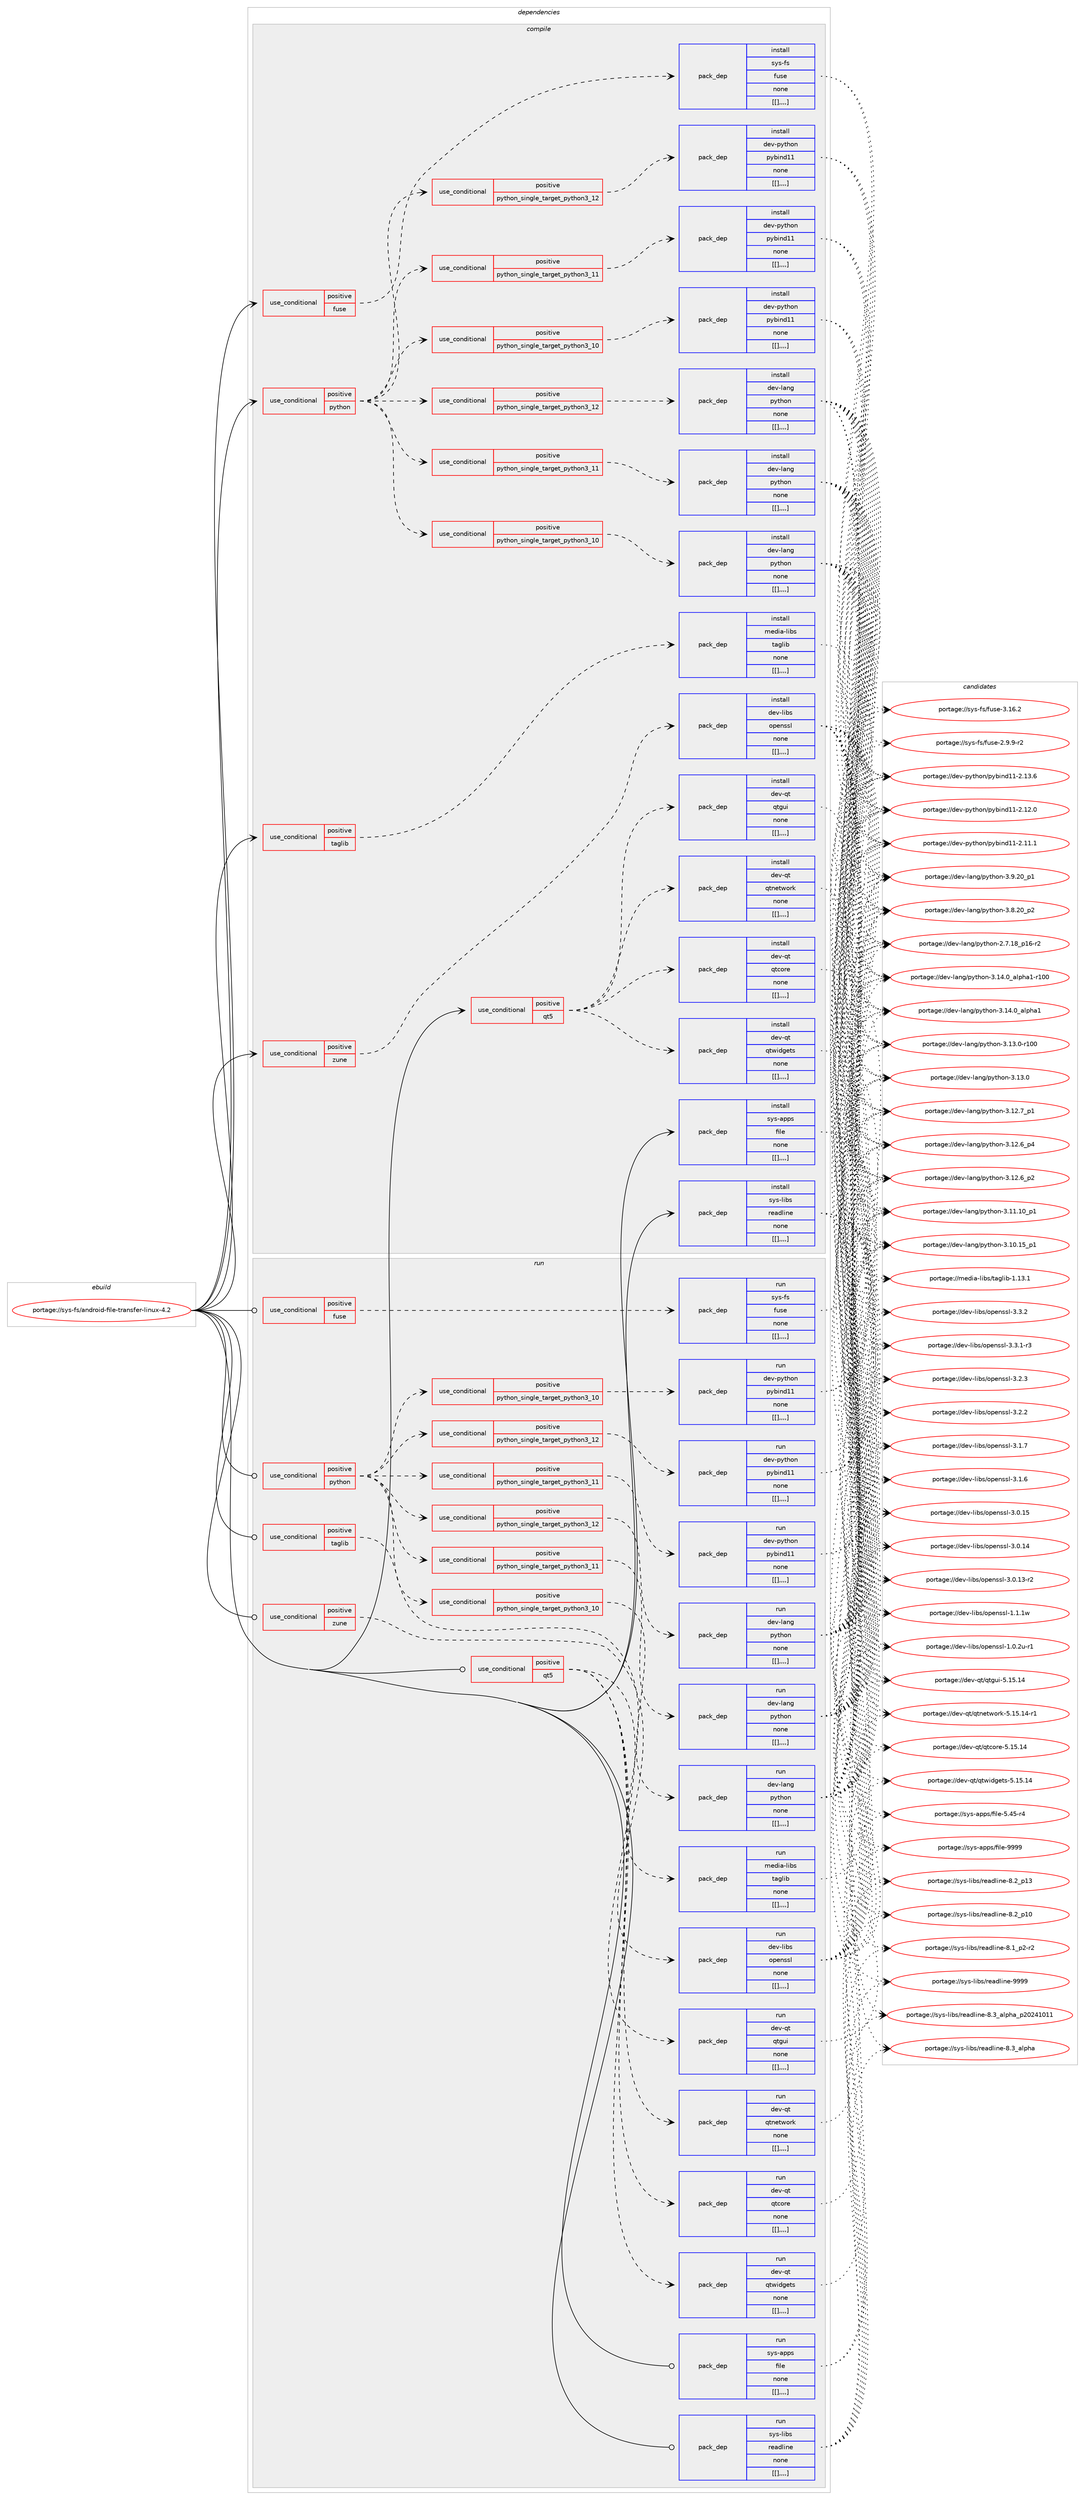 digraph prolog {

# *************
# Graph options
# *************

newrank=true;
concentrate=true;
compound=true;
graph [rankdir=LR,fontname=Helvetica,fontsize=10,ranksep=1.5];#, ranksep=2.5, nodesep=0.2];
edge  [arrowhead=vee];
node  [fontname=Helvetica,fontsize=10];

# **********
# The ebuild
# **********

subgraph cluster_leftcol {
color=gray;
label=<<i>ebuild</i>>;
id [label="portage://sys-fs/android-file-transfer-linux-4.2", color=red, width=4, href="../sys-fs/android-file-transfer-linux-4.2.svg"];
}

# ****************
# The dependencies
# ****************

subgraph cluster_midcol {
color=gray;
label=<<i>dependencies</i>>;
subgraph cluster_compile {
fillcolor="#eeeeee";
style=filled;
label=<<i>compile</i>>;
subgraph cond122751 {
dependency459093 [label=<<TABLE BORDER="0" CELLBORDER="1" CELLSPACING="0" CELLPADDING="4"><TR><TD ROWSPAN="3" CELLPADDING="10">use_conditional</TD></TR><TR><TD>positive</TD></TR><TR><TD>fuse</TD></TR></TABLE>>, shape=none, color=red];
subgraph pack333097 {
dependency459123 [label=<<TABLE BORDER="0" CELLBORDER="1" CELLSPACING="0" CELLPADDING="4" WIDTH="220"><TR><TD ROWSPAN="6" CELLPADDING="30">pack_dep</TD></TR><TR><TD WIDTH="110">install</TD></TR><TR><TD>sys-fs</TD></TR><TR><TD>fuse</TD></TR><TR><TD>none</TD></TR><TR><TD>[[],,,,]</TD></TR></TABLE>>, shape=none, color=blue];
}
dependency459093:e -> dependency459123:w [weight=20,style="dashed",arrowhead="vee"];
}
id:e -> dependency459093:w [weight=20,style="solid",arrowhead="vee"];
subgraph cond122771 {
dependency459151 [label=<<TABLE BORDER="0" CELLBORDER="1" CELLSPACING="0" CELLPADDING="4"><TR><TD ROWSPAN="3" CELLPADDING="10">use_conditional</TD></TR><TR><TD>positive</TD></TR><TR><TD>python</TD></TR></TABLE>>, shape=none, color=red];
subgraph cond122772 {
dependency459153 [label=<<TABLE BORDER="0" CELLBORDER="1" CELLSPACING="0" CELLPADDING="4"><TR><TD ROWSPAN="3" CELLPADDING="10">use_conditional</TD></TR><TR><TD>positive</TD></TR><TR><TD>python_single_target_python3_10</TD></TR></TABLE>>, shape=none, color=red];
subgraph pack333137 {
dependency459181 [label=<<TABLE BORDER="0" CELLBORDER="1" CELLSPACING="0" CELLPADDING="4" WIDTH="220"><TR><TD ROWSPAN="6" CELLPADDING="30">pack_dep</TD></TR><TR><TD WIDTH="110">install</TD></TR><TR><TD>dev-lang</TD></TR><TR><TD>python</TD></TR><TR><TD>none</TD></TR><TR><TD>[[],,,,]</TD></TR></TABLE>>, shape=none, color=blue];
}
dependency459153:e -> dependency459181:w [weight=20,style="dashed",arrowhead="vee"];
}
dependency459151:e -> dependency459153:w [weight=20,style="dashed",arrowhead="vee"];
subgraph cond122783 {
dependency459224 [label=<<TABLE BORDER="0" CELLBORDER="1" CELLSPACING="0" CELLPADDING="4"><TR><TD ROWSPAN="3" CELLPADDING="10">use_conditional</TD></TR><TR><TD>positive</TD></TR><TR><TD>python_single_target_python3_11</TD></TR></TABLE>>, shape=none, color=red];
subgraph pack333220 {
dependency459304 [label=<<TABLE BORDER="0" CELLBORDER="1" CELLSPACING="0" CELLPADDING="4" WIDTH="220"><TR><TD ROWSPAN="6" CELLPADDING="30">pack_dep</TD></TR><TR><TD WIDTH="110">install</TD></TR><TR><TD>dev-lang</TD></TR><TR><TD>python</TD></TR><TR><TD>none</TD></TR><TR><TD>[[],,,,]</TD></TR></TABLE>>, shape=none, color=blue];
}
dependency459224:e -> dependency459304:w [weight=20,style="dashed",arrowhead="vee"];
}
dependency459151:e -> dependency459224:w [weight=20,style="dashed",arrowhead="vee"];
subgraph cond122842 {
dependency459372 [label=<<TABLE BORDER="0" CELLBORDER="1" CELLSPACING="0" CELLPADDING="4"><TR><TD ROWSPAN="3" CELLPADDING="10">use_conditional</TD></TR><TR><TD>positive</TD></TR><TR><TD>python_single_target_python3_12</TD></TR></TABLE>>, shape=none, color=red];
subgraph pack333331 {
dependency459423 [label=<<TABLE BORDER="0" CELLBORDER="1" CELLSPACING="0" CELLPADDING="4" WIDTH="220"><TR><TD ROWSPAN="6" CELLPADDING="30">pack_dep</TD></TR><TR><TD WIDTH="110">install</TD></TR><TR><TD>dev-lang</TD></TR><TR><TD>python</TD></TR><TR><TD>none</TD></TR><TR><TD>[[],,,,]</TD></TR></TABLE>>, shape=none, color=blue];
}
dependency459372:e -> dependency459423:w [weight=20,style="dashed",arrowhead="vee"];
}
dependency459151:e -> dependency459372:w [weight=20,style="dashed",arrowhead="vee"];
subgraph cond122864 {
dependency459453 [label=<<TABLE BORDER="0" CELLBORDER="1" CELLSPACING="0" CELLPADDING="4"><TR><TD ROWSPAN="3" CELLPADDING="10">use_conditional</TD></TR><TR><TD>positive</TD></TR><TR><TD>python_single_target_python3_10</TD></TR></TABLE>>, shape=none, color=red];
subgraph pack333348 {
dependency459502 [label=<<TABLE BORDER="0" CELLBORDER="1" CELLSPACING="0" CELLPADDING="4" WIDTH="220"><TR><TD ROWSPAN="6" CELLPADDING="30">pack_dep</TD></TR><TR><TD WIDTH="110">install</TD></TR><TR><TD>dev-python</TD></TR><TR><TD>pybind11</TD></TR><TR><TD>none</TD></TR><TR><TD>[[],,,,]</TD></TR></TABLE>>, shape=none, color=blue];
}
dependency459453:e -> dependency459502:w [weight=20,style="dashed",arrowhead="vee"];
}
dependency459151:e -> dependency459453:w [weight=20,style="dashed",arrowhead="vee"];
subgraph cond122883 {
dependency459536 [label=<<TABLE BORDER="0" CELLBORDER="1" CELLSPACING="0" CELLPADDING="4"><TR><TD ROWSPAN="3" CELLPADDING="10">use_conditional</TD></TR><TR><TD>positive</TD></TR><TR><TD>python_single_target_python3_11</TD></TR></TABLE>>, shape=none, color=red];
subgraph pack333417 {
dependency459572 [label=<<TABLE BORDER="0" CELLBORDER="1" CELLSPACING="0" CELLPADDING="4" WIDTH="220"><TR><TD ROWSPAN="6" CELLPADDING="30">pack_dep</TD></TR><TR><TD WIDTH="110">install</TD></TR><TR><TD>dev-python</TD></TR><TR><TD>pybind11</TD></TR><TR><TD>none</TD></TR><TR><TD>[[],,,,]</TD></TR></TABLE>>, shape=none, color=blue];
}
dependency459536:e -> dependency459572:w [weight=20,style="dashed",arrowhead="vee"];
}
dependency459151:e -> dependency459536:w [weight=20,style="dashed",arrowhead="vee"];
subgraph cond122903 {
dependency459580 [label=<<TABLE BORDER="0" CELLBORDER="1" CELLSPACING="0" CELLPADDING="4"><TR><TD ROWSPAN="3" CELLPADDING="10">use_conditional</TD></TR><TR><TD>positive</TD></TR><TR><TD>python_single_target_python3_12</TD></TR></TABLE>>, shape=none, color=red];
subgraph pack333438 {
dependency459583 [label=<<TABLE BORDER="0" CELLBORDER="1" CELLSPACING="0" CELLPADDING="4" WIDTH="220"><TR><TD ROWSPAN="6" CELLPADDING="30">pack_dep</TD></TR><TR><TD WIDTH="110">install</TD></TR><TR><TD>dev-python</TD></TR><TR><TD>pybind11</TD></TR><TR><TD>none</TD></TR><TR><TD>[[],,,,]</TD></TR></TABLE>>, shape=none, color=blue];
}
dependency459580:e -> dependency459583:w [weight=20,style="dashed",arrowhead="vee"];
}
dependency459151:e -> dependency459580:w [weight=20,style="dashed",arrowhead="vee"];
}
id:e -> dependency459151:w [weight=20,style="solid",arrowhead="vee"];
subgraph cond122927 {
dependency459682 [label=<<TABLE BORDER="0" CELLBORDER="1" CELLSPACING="0" CELLPADDING="4"><TR><TD ROWSPAN="3" CELLPADDING="10">use_conditional</TD></TR><TR><TD>positive</TD></TR><TR><TD>qt5</TD></TR></TABLE>>, shape=none, color=red];
subgraph pack333514 {
dependency459730 [label=<<TABLE BORDER="0" CELLBORDER="1" CELLSPACING="0" CELLPADDING="4" WIDTH="220"><TR><TD ROWSPAN="6" CELLPADDING="30">pack_dep</TD></TR><TR><TD WIDTH="110">install</TD></TR><TR><TD>dev-qt</TD></TR><TR><TD>qtcore</TD></TR><TR><TD>none</TD></TR><TR><TD>[[],,,,]</TD></TR></TABLE>>, shape=none, color=blue];
}
dependency459682:e -> dependency459730:w [weight=20,style="dashed",arrowhead="vee"];
subgraph pack333564 {
dependency459795 [label=<<TABLE BORDER="0" CELLBORDER="1" CELLSPACING="0" CELLPADDING="4" WIDTH="220"><TR><TD ROWSPAN="6" CELLPADDING="30">pack_dep</TD></TR><TR><TD WIDTH="110">install</TD></TR><TR><TD>dev-qt</TD></TR><TR><TD>qtgui</TD></TR><TR><TD>none</TD></TR><TR><TD>[[],,,,]</TD></TR></TABLE>>, shape=none, color=blue];
}
dependency459682:e -> dependency459795:w [weight=20,style="dashed",arrowhead="vee"];
subgraph pack333602 {
dependency459831 [label=<<TABLE BORDER="0" CELLBORDER="1" CELLSPACING="0" CELLPADDING="4" WIDTH="220"><TR><TD ROWSPAN="6" CELLPADDING="30">pack_dep</TD></TR><TR><TD WIDTH="110">install</TD></TR><TR><TD>dev-qt</TD></TR><TR><TD>qtnetwork</TD></TR><TR><TD>none</TD></TR><TR><TD>[[],,,,]</TD></TR></TABLE>>, shape=none, color=blue];
}
dependency459682:e -> dependency459831:w [weight=20,style="dashed",arrowhead="vee"];
subgraph pack333625 {
dependency459837 [label=<<TABLE BORDER="0" CELLBORDER="1" CELLSPACING="0" CELLPADDING="4" WIDTH="220"><TR><TD ROWSPAN="6" CELLPADDING="30">pack_dep</TD></TR><TR><TD WIDTH="110">install</TD></TR><TR><TD>dev-qt</TD></TR><TR><TD>qtwidgets</TD></TR><TR><TD>none</TD></TR><TR><TD>[[],,,,]</TD></TR></TABLE>>, shape=none, color=blue];
}
dependency459682:e -> dependency459837:w [weight=20,style="dashed",arrowhead="vee"];
}
id:e -> dependency459682:w [weight=20,style="solid",arrowhead="vee"];
subgraph cond122973 {
dependency459890 [label=<<TABLE BORDER="0" CELLBORDER="1" CELLSPACING="0" CELLPADDING="4"><TR><TD ROWSPAN="3" CELLPADDING="10">use_conditional</TD></TR><TR><TD>positive</TD></TR><TR><TD>taglib</TD></TR></TABLE>>, shape=none, color=red];
subgraph pack333688 {
dependency459946 [label=<<TABLE BORDER="0" CELLBORDER="1" CELLSPACING="0" CELLPADDING="4" WIDTH="220"><TR><TD ROWSPAN="6" CELLPADDING="30">pack_dep</TD></TR><TR><TD WIDTH="110">install</TD></TR><TR><TD>media-libs</TD></TR><TR><TD>taglib</TD></TR><TR><TD>none</TD></TR><TR><TD>[[],,,,]</TD></TR></TABLE>>, shape=none, color=blue];
}
dependency459890:e -> dependency459946:w [weight=20,style="dashed",arrowhead="vee"];
}
id:e -> dependency459890:w [weight=20,style="solid",arrowhead="vee"];
subgraph cond123006 {
dependency459951 [label=<<TABLE BORDER="0" CELLBORDER="1" CELLSPACING="0" CELLPADDING="4"><TR><TD ROWSPAN="3" CELLPADDING="10">use_conditional</TD></TR><TR><TD>positive</TD></TR><TR><TD>zune</TD></TR></TABLE>>, shape=none, color=red];
subgraph pack333718 {
dependency459969 [label=<<TABLE BORDER="0" CELLBORDER="1" CELLSPACING="0" CELLPADDING="4" WIDTH="220"><TR><TD ROWSPAN="6" CELLPADDING="30">pack_dep</TD></TR><TR><TD WIDTH="110">install</TD></TR><TR><TD>dev-libs</TD></TR><TR><TD>openssl</TD></TR><TR><TD>none</TD></TR><TR><TD>[[],,,,]</TD></TR></TABLE>>, shape=none, color=blue];
}
dependency459951:e -> dependency459969:w [weight=20,style="dashed",arrowhead="vee"];
}
id:e -> dependency459951:w [weight=20,style="solid",arrowhead="vee"];
subgraph pack333734 {
dependency460046 [label=<<TABLE BORDER="0" CELLBORDER="1" CELLSPACING="0" CELLPADDING="4" WIDTH="220"><TR><TD ROWSPAN="6" CELLPADDING="30">pack_dep</TD></TR><TR><TD WIDTH="110">install</TD></TR><TR><TD>sys-apps</TD></TR><TR><TD>file</TD></TR><TR><TD>none</TD></TR><TR><TD>[[],,,,]</TD></TR></TABLE>>, shape=none, color=blue];
}
id:e -> dependency460046:w [weight=20,style="solid",arrowhead="vee"];
subgraph pack333777 {
dependency460049 [label=<<TABLE BORDER="0" CELLBORDER="1" CELLSPACING="0" CELLPADDING="4" WIDTH="220"><TR><TD ROWSPAN="6" CELLPADDING="30">pack_dep</TD></TR><TR><TD WIDTH="110">install</TD></TR><TR><TD>sys-libs</TD></TR><TR><TD>readline</TD></TR><TR><TD>none</TD></TR><TR><TD>[[],,,,]</TD></TR></TABLE>>, shape=none, color=blue];
}
id:e -> dependency460049:w [weight=20,style="solid",arrowhead="vee"];
}
subgraph cluster_compileandrun {
fillcolor="#eeeeee";
style=filled;
label=<<i>compile and run</i>>;
}
subgraph cluster_run {
fillcolor="#eeeeee";
style=filled;
label=<<i>run</i>>;
subgraph cond123040 {
dependency460072 [label=<<TABLE BORDER="0" CELLBORDER="1" CELLSPACING="0" CELLPADDING="4"><TR><TD ROWSPAN="3" CELLPADDING="10">use_conditional</TD></TR><TR><TD>positive</TD></TR><TR><TD>fuse</TD></TR></TABLE>>, shape=none, color=red];
subgraph pack333798 {
dependency460074 [label=<<TABLE BORDER="0" CELLBORDER="1" CELLSPACING="0" CELLPADDING="4" WIDTH="220"><TR><TD ROWSPAN="6" CELLPADDING="30">pack_dep</TD></TR><TR><TD WIDTH="110">run</TD></TR><TR><TD>sys-fs</TD></TR><TR><TD>fuse</TD></TR><TR><TD>none</TD></TR><TR><TD>[[],,,,]</TD></TR></TABLE>>, shape=none, color=blue];
}
dependency460072:e -> dependency460074:w [weight=20,style="dashed",arrowhead="vee"];
}
id:e -> dependency460072:w [weight=20,style="solid",arrowhead="odot"];
subgraph cond123048 {
dependency460098 [label=<<TABLE BORDER="0" CELLBORDER="1" CELLSPACING="0" CELLPADDING="4"><TR><TD ROWSPAN="3" CELLPADDING="10">use_conditional</TD></TR><TR><TD>positive</TD></TR><TR><TD>python</TD></TR></TABLE>>, shape=none, color=red];
subgraph cond123054 {
dependency460167 [label=<<TABLE BORDER="0" CELLBORDER="1" CELLSPACING="0" CELLPADDING="4"><TR><TD ROWSPAN="3" CELLPADDING="10">use_conditional</TD></TR><TR><TD>positive</TD></TR><TR><TD>python_single_target_python3_10</TD></TR></TABLE>>, shape=none, color=red];
subgraph pack333867 {
dependency460185 [label=<<TABLE BORDER="0" CELLBORDER="1" CELLSPACING="0" CELLPADDING="4" WIDTH="220"><TR><TD ROWSPAN="6" CELLPADDING="30">pack_dep</TD></TR><TR><TD WIDTH="110">run</TD></TR><TR><TD>dev-lang</TD></TR><TR><TD>python</TD></TR><TR><TD>none</TD></TR><TR><TD>[[],,,,]</TD></TR></TABLE>>, shape=none, color=blue];
}
dependency460167:e -> dependency460185:w [weight=20,style="dashed",arrowhead="vee"];
}
dependency460098:e -> dependency460167:w [weight=20,style="dashed",arrowhead="vee"];
subgraph cond123070 {
dependency460220 [label=<<TABLE BORDER="0" CELLBORDER="1" CELLSPACING="0" CELLPADDING="4"><TR><TD ROWSPAN="3" CELLPADDING="10">use_conditional</TD></TR><TR><TD>positive</TD></TR><TR><TD>python_single_target_python3_11</TD></TR></TABLE>>, shape=none, color=red];
subgraph pack333907 {
dependency460224 [label=<<TABLE BORDER="0" CELLBORDER="1" CELLSPACING="0" CELLPADDING="4" WIDTH="220"><TR><TD ROWSPAN="6" CELLPADDING="30">pack_dep</TD></TR><TR><TD WIDTH="110">run</TD></TR><TR><TD>dev-lang</TD></TR><TR><TD>python</TD></TR><TR><TD>none</TD></TR><TR><TD>[[],,,,]</TD></TR></TABLE>>, shape=none, color=blue];
}
dependency460220:e -> dependency460224:w [weight=20,style="dashed",arrowhead="vee"];
}
dependency460098:e -> dependency460220:w [weight=20,style="dashed",arrowhead="vee"];
subgraph cond123078 {
dependency460246 [label=<<TABLE BORDER="0" CELLBORDER="1" CELLSPACING="0" CELLPADDING="4"><TR><TD ROWSPAN="3" CELLPADDING="10">use_conditional</TD></TR><TR><TD>positive</TD></TR><TR><TD>python_single_target_python3_12</TD></TR></TABLE>>, shape=none, color=red];
subgraph pack333937 {
dependency460319 [label=<<TABLE BORDER="0" CELLBORDER="1" CELLSPACING="0" CELLPADDING="4" WIDTH="220"><TR><TD ROWSPAN="6" CELLPADDING="30">pack_dep</TD></TR><TR><TD WIDTH="110">run</TD></TR><TR><TD>dev-lang</TD></TR><TR><TD>python</TD></TR><TR><TD>none</TD></TR><TR><TD>[[],,,,]</TD></TR></TABLE>>, shape=none, color=blue];
}
dependency460246:e -> dependency460319:w [weight=20,style="dashed",arrowhead="vee"];
}
dependency460098:e -> dependency460246:w [weight=20,style="dashed",arrowhead="vee"];
subgraph cond123108 {
dependency460353 [label=<<TABLE BORDER="0" CELLBORDER="1" CELLSPACING="0" CELLPADDING="4"><TR><TD ROWSPAN="3" CELLPADDING="10">use_conditional</TD></TR><TR><TD>positive</TD></TR><TR><TD>python_single_target_python3_10</TD></TR></TABLE>>, shape=none, color=red];
subgraph pack334011 {
dependency460388 [label=<<TABLE BORDER="0" CELLBORDER="1" CELLSPACING="0" CELLPADDING="4" WIDTH="220"><TR><TD ROWSPAN="6" CELLPADDING="30">pack_dep</TD></TR><TR><TD WIDTH="110">run</TD></TR><TR><TD>dev-python</TD></TR><TR><TD>pybind11</TD></TR><TR><TD>none</TD></TR><TR><TD>[[],,,,]</TD></TR></TABLE>>, shape=none, color=blue];
}
dependency460353:e -> dependency460388:w [weight=20,style="dashed",arrowhead="vee"];
}
dependency460098:e -> dependency460353:w [weight=20,style="dashed",arrowhead="vee"];
subgraph cond123130 {
dependency460411 [label=<<TABLE BORDER="0" CELLBORDER="1" CELLSPACING="0" CELLPADDING="4"><TR><TD ROWSPAN="3" CELLPADDING="10">use_conditional</TD></TR><TR><TD>positive</TD></TR><TR><TD>python_single_target_python3_11</TD></TR></TABLE>>, shape=none, color=red];
subgraph pack334071 {
dependency460478 [label=<<TABLE BORDER="0" CELLBORDER="1" CELLSPACING="0" CELLPADDING="4" WIDTH="220"><TR><TD ROWSPAN="6" CELLPADDING="30">pack_dep</TD></TR><TR><TD WIDTH="110">run</TD></TR><TR><TD>dev-python</TD></TR><TR><TD>pybind11</TD></TR><TR><TD>none</TD></TR><TR><TD>[[],,,,]</TD></TR></TABLE>>, shape=none, color=blue];
}
dependency460411:e -> dependency460478:w [weight=20,style="dashed",arrowhead="vee"];
}
dependency460098:e -> dependency460411:w [weight=20,style="dashed",arrowhead="vee"];
subgraph cond123144 {
dependency460496 [label=<<TABLE BORDER="0" CELLBORDER="1" CELLSPACING="0" CELLPADDING="4"><TR><TD ROWSPAN="3" CELLPADDING="10">use_conditional</TD></TR><TR><TD>positive</TD></TR><TR><TD>python_single_target_python3_12</TD></TR></TABLE>>, shape=none, color=red];
subgraph pack334110 {
dependency460498 [label=<<TABLE BORDER="0" CELLBORDER="1" CELLSPACING="0" CELLPADDING="4" WIDTH="220"><TR><TD ROWSPAN="6" CELLPADDING="30">pack_dep</TD></TR><TR><TD WIDTH="110">run</TD></TR><TR><TD>dev-python</TD></TR><TR><TD>pybind11</TD></TR><TR><TD>none</TD></TR><TR><TD>[[],,,,]</TD></TR></TABLE>>, shape=none, color=blue];
}
dependency460496:e -> dependency460498:w [weight=20,style="dashed",arrowhead="vee"];
}
dependency460098:e -> dependency460496:w [weight=20,style="dashed",arrowhead="vee"];
}
id:e -> dependency460098:w [weight=20,style="solid",arrowhead="odot"];
subgraph cond123159 {
dependency460539 [label=<<TABLE BORDER="0" CELLBORDER="1" CELLSPACING="0" CELLPADDING="4"><TR><TD ROWSPAN="3" CELLPADDING="10">use_conditional</TD></TR><TR><TD>positive</TD></TR><TR><TD>qt5</TD></TR></TABLE>>, shape=none, color=red];
subgraph pack334138 {
dependency460560 [label=<<TABLE BORDER="0" CELLBORDER="1" CELLSPACING="0" CELLPADDING="4" WIDTH="220"><TR><TD ROWSPAN="6" CELLPADDING="30">pack_dep</TD></TR><TR><TD WIDTH="110">run</TD></TR><TR><TD>dev-qt</TD></TR><TR><TD>qtcore</TD></TR><TR><TD>none</TD></TR><TR><TD>[[],,,,]</TD></TR></TABLE>>, shape=none, color=blue];
}
dependency460539:e -> dependency460560:w [weight=20,style="dashed",arrowhead="vee"];
subgraph pack334167 {
dependency460592 [label=<<TABLE BORDER="0" CELLBORDER="1" CELLSPACING="0" CELLPADDING="4" WIDTH="220"><TR><TD ROWSPAN="6" CELLPADDING="30">pack_dep</TD></TR><TR><TD WIDTH="110">run</TD></TR><TR><TD>dev-qt</TD></TR><TR><TD>qtgui</TD></TR><TR><TD>none</TD></TR><TR><TD>[[],,,,]</TD></TR></TABLE>>, shape=none, color=blue];
}
dependency460539:e -> dependency460592:w [weight=20,style="dashed",arrowhead="vee"];
subgraph pack334178 {
dependency460614 [label=<<TABLE BORDER="0" CELLBORDER="1" CELLSPACING="0" CELLPADDING="4" WIDTH="220"><TR><TD ROWSPAN="6" CELLPADDING="30">pack_dep</TD></TR><TR><TD WIDTH="110">run</TD></TR><TR><TD>dev-qt</TD></TR><TR><TD>qtnetwork</TD></TR><TR><TD>none</TD></TR><TR><TD>[[],,,,]</TD></TR></TABLE>>, shape=none, color=blue];
}
dependency460539:e -> dependency460614:w [weight=20,style="dashed",arrowhead="vee"];
subgraph pack334219 {
dependency460657 [label=<<TABLE BORDER="0" CELLBORDER="1" CELLSPACING="0" CELLPADDING="4" WIDTH="220"><TR><TD ROWSPAN="6" CELLPADDING="30">pack_dep</TD></TR><TR><TD WIDTH="110">run</TD></TR><TR><TD>dev-qt</TD></TR><TR><TD>qtwidgets</TD></TR><TR><TD>none</TD></TR><TR><TD>[[],,,,]</TD></TR></TABLE>>, shape=none, color=blue];
}
dependency460539:e -> dependency460657:w [weight=20,style="dashed",arrowhead="vee"];
}
id:e -> dependency460539:w [weight=20,style="solid",arrowhead="odot"];
subgraph cond123200 {
dependency460681 [label=<<TABLE BORDER="0" CELLBORDER="1" CELLSPACING="0" CELLPADDING="4"><TR><TD ROWSPAN="3" CELLPADDING="10">use_conditional</TD></TR><TR><TD>positive</TD></TR><TR><TD>taglib</TD></TR></TABLE>>, shape=none, color=red];
subgraph pack334234 {
dependency460683 [label=<<TABLE BORDER="0" CELLBORDER="1" CELLSPACING="0" CELLPADDING="4" WIDTH="220"><TR><TD ROWSPAN="6" CELLPADDING="30">pack_dep</TD></TR><TR><TD WIDTH="110">run</TD></TR><TR><TD>media-libs</TD></TR><TR><TD>taglib</TD></TR><TR><TD>none</TD></TR><TR><TD>[[],,,,]</TD></TR></TABLE>>, shape=none, color=blue];
}
dependency460681:e -> dependency460683:w [weight=20,style="dashed",arrowhead="vee"];
}
id:e -> dependency460681:w [weight=20,style="solid",arrowhead="odot"];
subgraph cond123208 {
dependency460700 [label=<<TABLE BORDER="0" CELLBORDER="1" CELLSPACING="0" CELLPADDING="4"><TR><TD ROWSPAN="3" CELLPADDING="10">use_conditional</TD></TR><TR><TD>positive</TD></TR><TR><TD>zune</TD></TR></TABLE>>, shape=none, color=red];
subgraph pack334247 {
dependency460706 [label=<<TABLE BORDER="0" CELLBORDER="1" CELLSPACING="0" CELLPADDING="4" WIDTH="220"><TR><TD ROWSPAN="6" CELLPADDING="30">pack_dep</TD></TR><TR><TD WIDTH="110">run</TD></TR><TR><TD>dev-libs</TD></TR><TR><TD>openssl</TD></TR><TR><TD>none</TD></TR><TR><TD>[[],,,,]</TD></TR></TABLE>>, shape=none, color=blue];
}
dependency460700:e -> dependency460706:w [weight=20,style="dashed",arrowhead="vee"];
}
id:e -> dependency460700:w [weight=20,style="solid",arrowhead="odot"];
subgraph pack334259 {
dependency460738 [label=<<TABLE BORDER="0" CELLBORDER="1" CELLSPACING="0" CELLPADDING="4" WIDTH="220"><TR><TD ROWSPAN="6" CELLPADDING="30">pack_dep</TD></TR><TR><TD WIDTH="110">run</TD></TR><TR><TD>sys-apps</TD></TR><TR><TD>file</TD></TR><TR><TD>none</TD></TR><TR><TD>[[],,,,]</TD></TR></TABLE>>, shape=none, color=blue];
}
id:e -> dependency460738:w [weight=20,style="solid",arrowhead="odot"];
subgraph pack334271 {
dependency460752 [label=<<TABLE BORDER="0" CELLBORDER="1" CELLSPACING="0" CELLPADDING="4" WIDTH="220"><TR><TD ROWSPAN="6" CELLPADDING="30">pack_dep</TD></TR><TR><TD WIDTH="110">run</TD></TR><TR><TD>sys-libs</TD></TR><TR><TD>readline</TD></TR><TR><TD>none</TD></TR><TR><TD>[[],,,,]</TD></TR></TABLE>>, shape=none, color=blue];
}
id:e -> dependency460752:w [weight=20,style="solid",arrowhead="odot"];
}
}

# **************
# The candidates
# **************

subgraph cluster_choices {
rank=same;
color=gray;
label=<<i>candidates</i>>;

subgraph choice333089 {
color=black;
nodesep=1;
choice115121115451021154710211711510145514649544650 [label="portage://sys-fs/fuse-3.16.2", color=red, width=4,href="../sys-fs/fuse-3.16.2.svg"];
choice11512111545102115471021171151014550465746574511450 [label="portage://sys-fs/fuse-2.9.9-r2", color=red, width=4,href="../sys-fs/fuse-2.9.9-r2.svg"];
dependency459123:e -> choice115121115451021154710211711510145514649544650:w [style=dotted,weight="100"];
dependency459123:e -> choice11512111545102115471021171151014550465746574511450:w [style=dotted,weight="100"];
}
subgraph choice333091 {
color=black;
nodesep=1;
choice100101118451089711010347112121116104111110455146495246489597108112104974945114494848 [label="portage://dev-lang/python-3.14.0_alpha1-r100", color=red, width=4,href="../dev-lang/python-3.14.0_alpha1-r100.svg"];
choice1001011184510897110103471121211161041111104551464952464895971081121049749 [label="portage://dev-lang/python-3.14.0_alpha1", color=red, width=4,href="../dev-lang/python-3.14.0_alpha1.svg"];
choice1001011184510897110103471121211161041111104551464951464845114494848 [label="portage://dev-lang/python-3.13.0-r100", color=red, width=4,href="../dev-lang/python-3.13.0-r100.svg"];
choice10010111845108971101034711212111610411111045514649514648 [label="portage://dev-lang/python-3.13.0", color=red, width=4,href="../dev-lang/python-3.13.0.svg"];
choice100101118451089711010347112121116104111110455146495046559511249 [label="portage://dev-lang/python-3.12.7_p1", color=red, width=4,href="../dev-lang/python-3.12.7_p1.svg"];
choice100101118451089711010347112121116104111110455146495046549511252 [label="portage://dev-lang/python-3.12.6_p4", color=red, width=4,href="../dev-lang/python-3.12.6_p4.svg"];
choice100101118451089711010347112121116104111110455146495046549511250 [label="portage://dev-lang/python-3.12.6_p2", color=red, width=4,href="../dev-lang/python-3.12.6_p2.svg"];
choice10010111845108971101034711212111610411111045514649494649489511249 [label="portage://dev-lang/python-3.11.10_p1", color=red, width=4,href="../dev-lang/python-3.11.10_p1.svg"];
choice10010111845108971101034711212111610411111045514649484649539511249 [label="portage://dev-lang/python-3.10.15_p1", color=red, width=4,href="../dev-lang/python-3.10.15_p1.svg"];
choice100101118451089711010347112121116104111110455146574650489511249 [label="portage://dev-lang/python-3.9.20_p1", color=red, width=4,href="../dev-lang/python-3.9.20_p1.svg"];
choice100101118451089711010347112121116104111110455146564650489511250 [label="portage://dev-lang/python-3.8.20_p2", color=red, width=4,href="../dev-lang/python-3.8.20_p2.svg"];
choice100101118451089711010347112121116104111110455046554649569511249544511450 [label="portage://dev-lang/python-2.7.18_p16-r2", color=red, width=4,href="../dev-lang/python-2.7.18_p16-r2.svg"];
dependency459181:e -> choice100101118451089711010347112121116104111110455146495246489597108112104974945114494848:w [style=dotted,weight="100"];
dependency459181:e -> choice1001011184510897110103471121211161041111104551464952464895971081121049749:w [style=dotted,weight="100"];
dependency459181:e -> choice1001011184510897110103471121211161041111104551464951464845114494848:w [style=dotted,weight="100"];
dependency459181:e -> choice10010111845108971101034711212111610411111045514649514648:w [style=dotted,weight="100"];
dependency459181:e -> choice100101118451089711010347112121116104111110455146495046559511249:w [style=dotted,weight="100"];
dependency459181:e -> choice100101118451089711010347112121116104111110455146495046549511252:w [style=dotted,weight="100"];
dependency459181:e -> choice100101118451089711010347112121116104111110455146495046549511250:w [style=dotted,weight="100"];
dependency459181:e -> choice10010111845108971101034711212111610411111045514649494649489511249:w [style=dotted,weight="100"];
dependency459181:e -> choice10010111845108971101034711212111610411111045514649484649539511249:w [style=dotted,weight="100"];
dependency459181:e -> choice100101118451089711010347112121116104111110455146574650489511249:w [style=dotted,weight="100"];
dependency459181:e -> choice100101118451089711010347112121116104111110455146564650489511250:w [style=dotted,weight="100"];
dependency459181:e -> choice100101118451089711010347112121116104111110455046554649569511249544511450:w [style=dotted,weight="100"];
}
subgraph choice333109 {
color=black;
nodesep=1;
choice100101118451089711010347112121116104111110455146495246489597108112104974945114494848 [label="portage://dev-lang/python-3.14.0_alpha1-r100", color=red, width=4,href="../dev-lang/python-3.14.0_alpha1-r100.svg"];
choice1001011184510897110103471121211161041111104551464952464895971081121049749 [label="portage://dev-lang/python-3.14.0_alpha1", color=red, width=4,href="../dev-lang/python-3.14.0_alpha1.svg"];
choice1001011184510897110103471121211161041111104551464951464845114494848 [label="portage://dev-lang/python-3.13.0-r100", color=red, width=4,href="../dev-lang/python-3.13.0-r100.svg"];
choice10010111845108971101034711212111610411111045514649514648 [label="portage://dev-lang/python-3.13.0", color=red, width=4,href="../dev-lang/python-3.13.0.svg"];
choice100101118451089711010347112121116104111110455146495046559511249 [label="portage://dev-lang/python-3.12.7_p1", color=red, width=4,href="../dev-lang/python-3.12.7_p1.svg"];
choice100101118451089711010347112121116104111110455146495046549511252 [label="portage://dev-lang/python-3.12.6_p4", color=red, width=4,href="../dev-lang/python-3.12.6_p4.svg"];
choice100101118451089711010347112121116104111110455146495046549511250 [label="portage://dev-lang/python-3.12.6_p2", color=red, width=4,href="../dev-lang/python-3.12.6_p2.svg"];
choice10010111845108971101034711212111610411111045514649494649489511249 [label="portage://dev-lang/python-3.11.10_p1", color=red, width=4,href="../dev-lang/python-3.11.10_p1.svg"];
choice10010111845108971101034711212111610411111045514649484649539511249 [label="portage://dev-lang/python-3.10.15_p1", color=red, width=4,href="../dev-lang/python-3.10.15_p1.svg"];
choice100101118451089711010347112121116104111110455146574650489511249 [label="portage://dev-lang/python-3.9.20_p1", color=red, width=4,href="../dev-lang/python-3.9.20_p1.svg"];
choice100101118451089711010347112121116104111110455146564650489511250 [label="portage://dev-lang/python-3.8.20_p2", color=red, width=4,href="../dev-lang/python-3.8.20_p2.svg"];
choice100101118451089711010347112121116104111110455046554649569511249544511450 [label="portage://dev-lang/python-2.7.18_p16-r2", color=red, width=4,href="../dev-lang/python-2.7.18_p16-r2.svg"];
dependency459304:e -> choice100101118451089711010347112121116104111110455146495246489597108112104974945114494848:w [style=dotted,weight="100"];
dependency459304:e -> choice1001011184510897110103471121211161041111104551464952464895971081121049749:w [style=dotted,weight="100"];
dependency459304:e -> choice1001011184510897110103471121211161041111104551464951464845114494848:w [style=dotted,weight="100"];
dependency459304:e -> choice10010111845108971101034711212111610411111045514649514648:w [style=dotted,weight="100"];
dependency459304:e -> choice100101118451089711010347112121116104111110455146495046559511249:w [style=dotted,weight="100"];
dependency459304:e -> choice100101118451089711010347112121116104111110455146495046549511252:w [style=dotted,weight="100"];
dependency459304:e -> choice100101118451089711010347112121116104111110455146495046549511250:w [style=dotted,weight="100"];
dependency459304:e -> choice10010111845108971101034711212111610411111045514649494649489511249:w [style=dotted,weight="100"];
dependency459304:e -> choice10010111845108971101034711212111610411111045514649484649539511249:w [style=dotted,weight="100"];
dependency459304:e -> choice100101118451089711010347112121116104111110455146574650489511249:w [style=dotted,weight="100"];
dependency459304:e -> choice100101118451089711010347112121116104111110455146564650489511250:w [style=dotted,weight="100"];
dependency459304:e -> choice100101118451089711010347112121116104111110455046554649569511249544511450:w [style=dotted,weight="100"];
}
subgraph choice333126 {
color=black;
nodesep=1;
choice100101118451089711010347112121116104111110455146495246489597108112104974945114494848 [label="portage://dev-lang/python-3.14.0_alpha1-r100", color=red, width=4,href="../dev-lang/python-3.14.0_alpha1-r100.svg"];
choice1001011184510897110103471121211161041111104551464952464895971081121049749 [label="portage://dev-lang/python-3.14.0_alpha1", color=red, width=4,href="../dev-lang/python-3.14.0_alpha1.svg"];
choice1001011184510897110103471121211161041111104551464951464845114494848 [label="portage://dev-lang/python-3.13.0-r100", color=red, width=4,href="../dev-lang/python-3.13.0-r100.svg"];
choice10010111845108971101034711212111610411111045514649514648 [label="portage://dev-lang/python-3.13.0", color=red, width=4,href="../dev-lang/python-3.13.0.svg"];
choice100101118451089711010347112121116104111110455146495046559511249 [label="portage://dev-lang/python-3.12.7_p1", color=red, width=4,href="../dev-lang/python-3.12.7_p1.svg"];
choice100101118451089711010347112121116104111110455146495046549511252 [label="portage://dev-lang/python-3.12.6_p4", color=red, width=4,href="../dev-lang/python-3.12.6_p4.svg"];
choice100101118451089711010347112121116104111110455146495046549511250 [label="portage://dev-lang/python-3.12.6_p2", color=red, width=4,href="../dev-lang/python-3.12.6_p2.svg"];
choice10010111845108971101034711212111610411111045514649494649489511249 [label="portage://dev-lang/python-3.11.10_p1", color=red, width=4,href="../dev-lang/python-3.11.10_p1.svg"];
choice10010111845108971101034711212111610411111045514649484649539511249 [label="portage://dev-lang/python-3.10.15_p1", color=red, width=4,href="../dev-lang/python-3.10.15_p1.svg"];
choice100101118451089711010347112121116104111110455146574650489511249 [label="portage://dev-lang/python-3.9.20_p1", color=red, width=4,href="../dev-lang/python-3.9.20_p1.svg"];
choice100101118451089711010347112121116104111110455146564650489511250 [label="portage://dev-lang/python-3.8.20_p2", color=red, width=4,href="../dev-lang/python-3.8.20_p2.svg"];
choice100101118451089711010347112121116104111110455046554649569511249544511450 [label="portage://dev-lang/python-2.7.18_p16-r2", color=red, width=4,href="../dev-lang/python-2.7.18_p16-r2.svg"];
dependency459423:e -> choice100101118451089711010347112121116104111110455146495246489597108112104974945114494848:w [style=dotted,weight="100"];
dependency459423:e -> choice1001011184510897110103471121211161041111104551464952464895971081121049749:w [style=dotted,weight="100"];
dependency459423:e -> choice1001011184510897110103471121211161041111104551464951464845114494848:w [style=dotted,weight="100"];
dependency459423:e -> choice10010111845108971101034711212111610411111045514649514648:w [style=dotted,weight="100"];
dependency459423:e -> choice100101118451089711010347112121116104111110455146495046559511249:w [style=dotted,weight="100"];
dependency459423:e -> choice100101118451089711010347112121116104111110455146495046549511252:w [style=dotted,weight="100"];
dependency459423:e -> choice100101118451089711010347112121116104111110455146495046549511250:w [style=dotted,weight="100"];
dependency459423:e -> choice10010111845108971101034711212111610411111045514649494649489511249:w [style=dotted,weight="100"];
dependency459423:e -> choice10010111845108971101034711212111610411111045514649484649539511249:w [style=dotted,weight="100"];
dependency459423:e -> choice100101118451089711010347112121116104111110455146574650489511249:w [style=dotted,weight="100"];
dependency459423:e -> choice100101118451089711010347112121116104111110455146564650489511250:w [style=dotted,weight="100"];
dependency459423:e -> choice100101118451089711010347112121116104111110455046554649569511249544511450:w [style=dotted,weight="100"];
}
subgraph choice333158 {
color=black;
nodesep=1;
choice100101118451121211161041111104711212198105110100494945504649514654 [label="portage://dev-python/pybind11-2.13.6", color=red, width=4,href="../dev-python/pybind11-2.13.6.svg"];
choice100101118451121211161041111104711212198105110100494945504649504648 [label="portage://dev-python/pybind11-2.12.0", color=red, width=4,href="../dev-python/pybind11-2.12.0.svg"];
choice100101118451121211161041111104711212198105110100494945504649494649 [label="portage://dev-python/pybind11-2.11.1", color=red, width=4,href="../dev-python/pybind11-2.11.1.svg"];
dependency459502:e -> choice100101118451121211161041111104711212198105110100494945504649514654:w [style=dotted,weight="100"];
dependency459502:e -> choice100101118451121211161041111104711212198105110100494945504649504648:w [style=dotted,weight="100"];
dependency459502:e -> choice100101118451121211161041111104711212198105110100494945504649494649:w [style=dotted,weight="100"];
}
subgraph choice333163 {
color=black;
nodesep=1;
choice100101118451121211161041111104711212198105110100494945504649514654 [label="portage://dev-python/pybind11-2.13.6", color=red, width=4,href="../dev-python/pybind11-2.13.6.svg"];
choice100101118451121211161041111104711212198105110100494945504649504648 [label="portage://dev-python/pybind11-2.12.0", color=red, width=4,href="../dev-python/pybind11-2.12.0.svg"];
choice100101118451121211161041111104711212198105110100494945504649494649 [label="portage://dev-python/pybind11-2.11.1", color=red, width=4,href="../dev-python/pybind11-2.11.1.svg"];
dependency459572:e -> choice100101118451121211161041111104711212198105110100494945504649514654:w [style=dotted,weight="100"];
dependency459572:e -> choice100101118451121211161041111104711212198105110100494945504649504648:w [style=dotted,weight="100"];
dependency459572:e -> choice100101118451121211161041111104711212198105110100494945504649494649:w [style=dotted,weight="100"];
}
subgraph choice333167 {
color=black;
nodesep=1;
choice100101118451121211161041111104711212198105110100494945504649514654 [label="portage://dev-python/pybind11-2.13.6", color=red, width=4,href="../dev-python/pybind11-2.13.6.svg"];
choice100101118451121211161041111104711212198105110100494945504649504648 [label="portage://dev-python/pybind11-2.12.0", color=red, width=4,href="../dev-python/pybind11-2.12.0.svg"];
choice100101118451121211161041111104711212198105110100494945504649494649 [label="portage://dev-python/pybind11-2.11.1", color=red, width=4,href="../dev-python/pybind11-2.11.1.svg"];
dependency459583:e -> choice100101118451121211161041111104711212198105110100494945504649514654:w [style=dotted,weight="100"];
dependency459583:e -> choice100101118451121211161041111104711212198105110100494945504649504648:w [style=dotted,weight="100"];
dependency459583:e -> choice100101118451121211161041111104711212198105110100494945504649494649:w [style=dotted,weight="100"];
}
subgraph choice333189 {
color=black;
nodesep=1;
choice1001011184511311647113116991111141014553464953464952 [label="portage://dev-qt/qtcore-5.15.14", color=red, width=4,href="../dev-qt/qtcore-5.15.14.svg"];
dependency459730:e -> choice1001011184511311647113116991111141014553464953464952:w [style=dotted,weight="100"];
}
subgraph choice333191 {
color=black;
nodesep=1;
choice10010111845113116471131161031171054553464953464952 [label="portage://dev-qt/qtgui-5.15.14", color=red, width=4,href="../dev-qt/qtgui-5.15.14.svg"];
dependency459795:e -> choice10010111845113116471131161031171054553464953464952:w [style=dotted,weight="100"];
}
subgraph choice333194 {
color=black;
nodesep=1;
choice100101118451131164711311611010111611911111410745534649534649524511449 [label="portage://dev-qt/qtnetwork-5.15.14-r1", color=red, width=4,href="../dev-qt/qtnetwork-5.15.14-r1.svg"];
dependency459831:e -> choice100101118451131164711311611010111611911111410745534649534649524511449:w [style=dotted,weight="100"];
}
subgraph choice333211 {
color=black;
nodesep=1;
choice10010111845113116471131161191051001031011161154553464953464952 [label="portage://dev-qt/qtwidgets-5.15.14", color=red, width=4,href="../dev-qt/qtwidgets-5.15.14.svg"];
dependency459837:e -> choice10010111845113116471131161191051001031011161154553464953464952:w [style=dotted,weight="100"];
}
subgraph choice333223 {
color=black;
nodesep=1;
choice10910110010597451081059811547116971031081059845494649514649 [label="portage://media-libs/taglib-1.13.1", color=red, width=4,href="../media-libs/taglib-1.13.1.svg"];
dependency459946:e -> choice10910110010597451081059811547116971031081059845494649514649:w [style=dotted,weight="100"];
}
subgraph choice333238 {
color=black;
nodesep=1;
choice100101118451081059811547111112101110115115108455146514650 [label="portage://dev-libs/openssl-3.3.2", color=red, width=4,href="../dev-libs/openssl-3.3.2.svg"];
choice1001011184510810598115471111121011101151151084551465146494511451 [label="portage://dev-libs/openssl-3.3.1-r3", color=red, width=4,href="../dev-libs/openssl-3.3.1-r3.svg"];
choice100101118451081059811547111112101110115115108455146504651 [label="portage://dev-libs/openssl-3.2.3", color=red, width=4,href="../dev-libs/openssl-3.2.3.svg"];
choice100101118451081059811547111112101110115115108455146504650 [label="portage://dev-libs/openssl-3.2.2", color=red, width=4,href="../dev-libs/openssl-3.2.2.svg"];
choice100101118451081059811547111112101110115115108455146494655 [label="portage://dev-libs/openssl-3.1.7", color=red, width=4,href="../dev-libs/openssl-3.1.7.svg"];
choice100101118451081059811547111112101110115115108455146494654 [label="portage://dev-libs/openssl-3.1.6", color=red, width=4,href="../dev-libs/openssl-3.1.6.svg"];
choice10010111845108105981154711111210111011511510845514648464953 [label="portage://dev-libs/openssl-3.0.15", color=red, width=4,href="../dev-libs/openssl-3.0.15.svg"];
choice10010111845108105981154711111210111011511510845514648464952 [label="portage://dev-libs/openssl-3.0.14", color=red, width=4,href="../dev-libs/openssl-3.0.14.svg"];
choice100101118451081059811547111112101110115115108455146484649514511450 [label="portage://dev-libs/openssl-3.0.13-r2", color=red, width=4,href="../dev-libs/openssl-3.0.13-r2.svg"];
choice100101118451081059811547111112101110115115108454946494649119 [label="portage://dev-libs/openssl-1.1.1w", color=red, width=4,href="../dev-libs/openssl-1.1.1w.svg"];
choice1001011184510810598115471111121011101151151084549464846501174511449 [label="portage://dev-libs/openssl-1.0.2u-r1", color=red, width=4,href="../dev-libs/openssl-1.0.2u-r1.svg"];
dependency459969:e -> choice100101118451081059811547111112101110115115108455146514650:w [style=dotted,weight="100"];
dependency459969:e -> choice1001011184510810598115471111121011101151151084551465146494511451:w [style=dotted,weight="100"];
dependency459969:e -> choice100101118451081059811547111112101110115115108455146504651:w [style=dotted,weight="100"];
dependency459969:e -> choice100101118451081059811547111112101110115115108455146504650:w [style=dotted,weight="100"];
dependency459969:e -> choice100101118451081059811547111112101110115115108455146494655:w [style=dotted,weight="100"];
dependency459969:e -> choice100101118451081059811547111112101110115115108455146494654:w [style=dotted,weight="100"];
dependency459969:e -> choice10010111845108105981154711111210111011511510845514648464953:w [style=dotted,weight="100"];
dependency459969:e -> choice10010111845108105981154711111210111011511510845514648464952:w [style=dotted,weight="100"];
dependency459969:e -> choice100101118451081059811547111112101110115115108455146484649514511450:w [style=dotted,weight="100"];
dependency459969:e -> choice100101118451081059811547111112101110115115108454946494649119:w [style=dotted,weight="100"];
dependency459969:e -> choice1001011184510810598115471111121011101151151084549464846501174511449:w [style=dotted,weight="100"];
}
subgraph choice333259 {
color=black;
nodesep=1;
choice1151211154597112112115471021051081014557575757 [label="portage://sys-apps/file-9999", color=red, width=4,href="../sys-apps/file-9999.svg"];
choice11512111545971121121154710210510810145534652534511452 [label="portage://sys-apps/file-5.45-r4", color=red, width=4,href="../sys-apps/file-5.45-r4.svg"];
dependency460046:e -> choice1151211154597112112115471021051081014557575757:w [style=dotted,weight="100"];
dependency460046:e -> choice11512111545971121121154710210510810145534652534511452:w [style=dotted,weight="100"];
}
subgraph choice333263 {
color=black;
nodesep=1;
choice115121115451081059811547114101971001081051101014557575757 [label="portage://sys-libs/readline-9999", color=red, width=4,href="../sys-libs/readline-9999.svg"];
choice1151211154510810598115471141019710010810511010145564651959710811210497951125048505249484949 [label="portage://sys-libs/readline-8.3_alpha_p20241011", color=red, width=4,href="../sys-libs/readline-8.3_alpha_p20241011.svg"];
choice1151211154510810598115471141019710010810511010145564651959710811210497 [label="portage://sys-libs/readline-8.3_alpha", color=red, width=4,href="../sys-libs/readline-8.3_alpha.svg"];
choice1151211154510810598115471141019710010810511010145564650951124951 [label="portage://sys-libs/readline-8.2_p13", color=red, width=4,href="../sys-libs/readline-8.2_p13.svg"];
choice1151211154510810598115471141019710010810511010145564650951124948 [label="portage://sys-libs/readline-8.2_p10", color=red, width=4,href="../sys-libs/readline-8.2_p10.svg"];
choice115121115451081059811547114101971001081051101014556464995112504511450 [label="portage://sys-libs/readline-8.1_p2-r2", color=red, width=4,href="../sys-libs/readline-8.1_p2-r2.svg"];
dependency460049:e -> choice115121115451081059811547114101971001081051101014557575757:w [style=dotted,weight="100"];
dependency460049:e -> choice1151211154510810598115471141019710010810511010145564651959710811210497951125048505249484949:w [style=dotted,weight="100"];
dependency460049:e -> choice1151211154510810598115471141019710010810511010145564651959710811210497:w [style=dotted,weight="100"];
dependency460049:e -> choice1151211154510810598115471141019710010810511010145564650951124951:w [style=dotted,weight="100"];
dependency460049:e -> choice1151211154510810598115471141019710010810511010145564650951124948:w [style=dotted,weight="100"];
dependency460049:e -> choice115121115451081059811547114101971001081051101014556464995112504511450:w [style=dotted,weight="100"];
}
subgraph choice333272 {
color=black;
nodesep=1;
choice115121115451021154710211711510145514649544650 [label="portage://sys-fs/fuse-3.16.2", color=red, width=4,href="../sys-fs/fuse-3.16.2.svg"];
choice11512111545102115471021171151014550465746574511450 [label="portage://sys-fs/fuse-2.9.9-r2", color=red, width=4,href="../sys-fs/fuse-2.9.9-r2.svg"];
dependency460074:e -> choice115121115451021154710211711510145514649544650:w [style=dotted,weight="100"];
dependency460074:e -> choice11512111545102115471021171151014550465746574511450:w [style=dotted,weight="100"];
}
subgraph choice333277 {
color=black;
nodesep=1;
choice100101118451089711010347112121116104111110455146495246489597108112104974945114494848 [label="portage://dev-lang/python-3.14.0_alpha1-r100", color=red, width=4,href="../dev-lang/python-3.14.0_alpha1-r100.svg"];
choice1001011184510897110103471121211161041111104551464952464895971081121049749 [label="portage://dev-lang/python-3.14.0_alpha1", color=red, width=4,href="../dev-lang/python-3.14.0_alpha1.svg"];
choice1001011184510897110103471121211161041111104551464951464845114494848 [label="portage://dev-lang/python-3.13.0-r100", color=red, width=4,href="../dev-lang/python-3.13.0-r100.svg"];
choice10010111845108971101034711212111610411111045514649514648 [label="portage://dev-lang/python-3.13.0", color=red, width=4,href="../dev-lang/python-3.13.0.svg"];
choice100101118451089711010347112121116104111110455146495046559511249 [label="portage://dev-lang/python-3.12.7_p1", color=red, width=4,href="../dev-lang/python-3.12.7_p1.svg"];
choice100101118451089711010347112121116104111110455146495046549511252 [label="portage://dev-lang/python-3.12.6_p4", color=red, width=4,href="../dev-lang/python-3.12.6_p4.svg"];
choice100101118451089711010347112121116104111110455146495046549511250 [label="portage://dev-lang/python-3.12.6_p2", color=red, width=4,href="../dev-lang/python-3.12.6_p2.svg"];
choice10010111845108971101034711212111610411111045514649494649489511249 [label="portage://dev-lang/python-3.11.10_p1", color=red, width=4,href="../dev-lang/python-3.11.10_p1.svg"];
choice10010111845108971101034711212111610411111045514649484649539511249 [label="portage://dev-lang/python-3.10.15_p1", color=red, width=4,href="../dev-lang/python-3.10.15_p1.svg"];
choice100101118451089711010347112121116104111110455146574650489511249 [label="portage://dev-lang/python-3.9.20_p1", color=red, width=4,href="../dev-lang/python-3.9.20_p1.svg"];
choice100101118451089711010347112121116104111110455146564650489511250 [label="portage://dev-lang/python-3.8.20_p2", color=red, width=4,href="../dev-lang/python-3.8.20_p2.svg"];
choice100101118451089711010347112121116104111110455046554649569511249544511450 [label="portage://dev-lang/python-2.7.18_p16-r2", color=red, width=4,href="../dev-lang/python-2.7.18_p16-r2.svg"];
dependency460185:e -> choice100101118451089711010347112121116104111110455146495246489597108112104974945114494848:w [style=dotted,weight="100"];
dependency460185:e -> choice1001011184510897110103471121211161041111104551464952464895971081121049749:w [style=dotted,weight="100"];
dependency460185:e -> choice1001011184510897110103471121211161041111104551464951464845114494848:w [style=dotted,weight="100"];
dependency460185:e -> choice10010111845108971101034711212111610411111045514649514648:w [style=dotted,weight="100"];
dependency460185:e -> choice100101118451089711010347112121116104111110455146495046559511249:w [style=dotted,weight="100"];
dependency460185:e -> choice100101118451089711010347112121116104111110455146495046549511252:w [style=dotted,weight="100"];
dependency460185:e -> choice100101118451089711010347112121116104111110455146495046549511250:w [style=dotted,weight="100"];
dependency460185:e -> choice10010111845108971101034711212111610411111045514649494649489511249:w [style=dotted,weight="100"];
dependency460185:e -> choice10010111845108971101034711212111610411111045514649484649539511249:w [style=dotted,weight="100"];
dependency460185:e -> choice100101118451089711010347112121116104111110455146574650489511249:w [style=dotted,weight="100"];
dependency460185:e -> choice100101118451089711010347112121116104111110455146564650489511250:w [style=dotted,weight="100"];
dependency460185:e -> choice100101118451089711010347112121116104111110455046554649569511249544511450:w [style=dotted,weight="100"];
}
subgraph choice333323 {
color=black;
nodesep=1;
choice100101118451089711010347112121116104111110455146495246489597108112104974945114494848 [label="portage://dev-lang/python-3.14.0_alpha1-r100", color=red, width=4,href="../dev-lang/python-3.14.0_alpha1-r100.svg"];
choice1001011184510897110103471121211161041111104551464952464895971081121049749 [label="portage://dev-lang/python-3.14.0_alpha1", color=red, width=4,href="../dev-lang/python-3.14.0_alpha1.svg"];
choice1001011184510897110103471121211161041111104551464951464845114494848 [label="portage://dev-lang/python-3.13.0-r100", color=red, width=4,href="../dev-lang/python-3.13.0-r100.svg"];
choice10010111845108971101034711212111610411111045514649514648 [label="portage://dev-lang/python-3.13.0", color=red, width=4,href="../dev-lang/python-3.13.0.svg"];
choice100101118451089711010347112121116104111110455146495046559511249 [label="portage://dev-lang/python-3.12.7_p1", color=red, width=4,href="../dev-lang/python-3.12.7_p1.svg"];
choice100101118451089711010347112121116104111110455146495046549511252 [label="portage://dev-lang/python-3.12.6_p4", color=red, width=4,href="../dev-lang/python-3.12.6_p4.svg"];
choice100101118451089711010347112121116104111110455146495046549511250 [label="portage://dev-lang/python-3.12.6_p2", color=red, width=4,href="../dev-lang/python-3.12.6_p2.svg"];
choice10010111845108971101034711212111610411111045514649494649489511249 [label="portage://dev-lang/python-3.11.10_p1", color=red, width=4,href="../dev-lang/python-3.11.10_p1.svg"];
choice10010111845108971101034711212111610411111045514649484649539511249 [label="portage://dev-lang/python-3.10.15_p1", color=red, width=4,href="../dev-lang/python-3.10.15_p1.svg"];
choice100101118451089711010347112121116104111110455146574650489511249 [label="portage://dev-lang/python-3.9.20_p1", color=red, width=4,href="../dev-lang/python-3.9.20_p1.svg"];
choice100101118451089711010347112121116104111110455146564650489511250 [label="portage://dev-lang/python-3.8.20_p2", color=red, width=4,href="../dev-lang/python-3.8.20_p2.svg"];
choice100101118451089711010347112121116104111110455046554649569511249544511450 [label="portage://dev-lang/python-2.7.18_p16-r2", color=red, width=4,href="../dev-lang/python-2.7.18_p16-r2.svg"];
dependency460224:e -> choice100101118451089711010347112121116104111110455146495246489597108112104974945114494848:w [style=dotted,weight="100"];
dependency460224:e -> choice1001011184510897110103471121211161041111104551464952464895971081121049749:w [style=dotted,weight="100"];
dependency460224:e -> choice1001011184510897110103471121211161041111104551464951464845114494848:w [style=dotted,weight="100"];
dependency460224:e -> choice10010111845108971101034711212111610411111045514649514648:w [style=dotted,weight="100"];
dependency460224:e -> choice100101118451089711010347112121116104111110455146495046559511249:w [style=dotted,weight="100"];
dependency460224:e -> choice100101118451089711010347112121116104111110455146495046549511252:w [style=dotted,weight="100"];
dependency460224:e -> choice100101118451089711010347112121116104111110455146495046549511250:w [style=dotted,weight="100"];
dependency460224:e -> choice10010111845108971101034711212111610411111045514649494649489511249:w [style=dotted,weight="100"];
dependency460224:e -> choice10010111845108971101034711212111610411111045514649484649539511249:w [style=dotted,weight="100"];
dependency460224:e -> choice100101118451089711010347112121116104111110455146574650489511249:w [style=dotted,weight="100"];
dependency460224:e -> choice100101118451089711010347112121116104111110455146564650489511250:w [style=dotted,weight="100"];
dependency460224:e -> choice100101118451089711010347112121116104111110455046554649569511249544511450:w [style=dotted,weight="100"];
}
subgraph choice333363 {
color=black;
nodesep=1;
choice100101118451089711010347112121116104111110455146495246489597108112104974945114494848 [label="portage://dev-lang/python-3.14.0_alpha1-r100", color=red, width=4,href="../dev-lang/python-3.14.0_alpha1-r100.svg"];
choice1001011184510897110103471121211161041111104551464952464895971081121049749 [label="portage://dev-lang/python-3.14.0_alpha1", color=red, width=4,href="../dev-lang/python-3.14.0_alpha1.svg"];
choice1001011184510897110103471121211161041111104551464951464845114494848 [label="portage://dev-lang/python-3.13.0-r100", color=red, width=4,href="../dev-lang/python-3.13.0-r100.svg"];
choice10010111845108971101034711212111610411111045514649514648 [label="portage://dev-lang/python-3.13.0", color=red, width=4,href="../dev-lang/python-3.13.0.svg"];
choice100101118451089711010347112121116104111110455146495046559511249 [label="portage://dev-lang/python-3.12.7_p1", color=red, width=4,href="../dev-lang/python-3.12.7_p1.svg"];
choice100101118451089711010347112121116104111110455146495046549511252 [label="portage://dev-lang/python-3.12.6_p4", color=red, width=4,href="../dev-lang/python-3.12.6_p4.svg"];
choice100101118451089711010347112121116104111110455146495046549511250 [label="portage://dev-lang/python-3.12.6_p2", color=red, width=4,href="../dev-lang/python-3.12.6_p2.svg"];
choice10010111845108971101034711212111610411111045514649494649489511249 [label="portage://dev-lang/python-3.11.10_p1", color=red, width=4,href="../dev-lang/python-3.11.10_p1.svg"];
choice10010111845108971101034711212111610411111045514649484649539511249 [label="portage://dev-lang/python-3.10.15_p1", color=red, width=4,href="../dev-lang/python-3.10.15_p1.svg"];
choice100101118451089711010347112121116104111110455146574650489511249 [label="portage://dev-lang/python-3.9.20_p1", color=red, width=4,href="../dev-lang/python-3.9.20_p1.svg"];
choice100101118451089711010347112121116104111110455146564650489511250 [label="portage://dev-lang/python-3.8.20_p2", color=red, width=4,href="../dev-lang/python-3.8.20_p2.svg"];
choice100101118451089711010347112121116104111110455046554649569511249544511450 [label="portage://dev-lang/python-2.7.18_p16-r2", color=red, width=4,href="../dev-lang/python-2.7.18_p16-r2.svg"];
dependency460319:e -> choice100101118451089711010347112121116104111110455146495246489597108112104974945114494848:w [style=dotted,weight="100"];
dependency460319:e -> choice1001011184510897110103471121211161041111104551464952464895971081121049749:w [style=dotted,weight="100"];
dependency460319:e -> choice1001011184510897110103471121211161041111104551464951464845114494848:w [style=dotted,weight="100"];
dependency460319:e -> choice10010111845108971101034711212111610411111045514649514648:w [style=dotted,weight="100"];
dependency460319:e -> choice100101118451089711010347112121116104111110455146495046559511249:w [style=dotted,weight="100"];
dependency460319:e -> choice100101118451089711010347112121116104111110455146495046549511252:w [style=dotted,weight="100"];
dependency460319:e -> choice100101118451089711010347112121116104111110455146495046549511250:w [style=dotted,weight="100"];
dependency460319:e -> choice10010111845108971101034711212111610411111045514649494649489511249:w [style=dotted,weight="100"];
dependency460319:e -> choice10010111845108971101034711212111610411111045514649484649539511249:w [style=dotted,weight="100"];
dependency460319:e -> choice100101118451089711010347112121116104111110455146574650489511249:w [style=dotted,weight="100"];
dependency460319:e -> choice100101118451089711010347112121116104111110455146564650489511250:w [style=dotted,weight="100"];
dependency460319:e -> choice100101118451089711010347112121116104111110455046554649569511249544511450:w [style=dotted,weight="100"];
}
subgraph choice333405 {
color=black;
nodesep=1;
choice100101118451121211161041111104711212198105110100494945504649514654 [label="portage://dev-python/pybind11-2.13.6", color=red, width=4,href="../dev-python/pybind11-2.13.6.svg"];
choice100101118451121211161041111104711212198105110100494945504649504648 [label="portage://dev-python/pybind11-2.12.0", color=red, width=4,href="../dev-python/pybind11-2.12.0.svg"];
choice100101118451121211161041111104711212198105110100494945504649494649 [label="portage://dev-python/pybind11-2.11.1", color=red, width=4,href="../dev-python/pybind11-2.11.1.svg"];
dependency460388:e -> choice100101118451121211161041111104711212198105110100494945504649514654:w [style=dotted,weight="100"];
dependency460388:e -> choice100101118451121211161041111104711212198105110100494945504649504648:w [style=dotted,weight="100"];
dependency460388:e -> choice100101118451121211161041111104711212198105110100494945504649494649:w [style=dotted,weight="100"];
}
subgraph choice333421 {
color=black;
nodesep=1;
choice100101118451121211161041111104711212198105110100494945504649514654 [label="portage://dev-python/pybind11-2.13.6", color=red, width=4,href="../dev-python/pybind11-2.13.6.svg"];
choice100101118451121211161041111104711212198105110100494945504649504648 [label="portage://dev-python/pybind11-2.12.0", color=red, width=4,href="../dev-python/pybind11-2.12.0.svg"];
choice100101118451121211161041111104711212198105110100494945504649494649 [label="portage://dev-python/pybind11-2.11.1", color=red, width=4,href="../dev-python/pybind11-2.11.1.svg"];
dependency460478:e -> choice100101118451121211161041111104711212198105110100494945504649514654:w [style=dotted,weight="100"];
dependency460478:e -> choice100101118451121211161041111104711212198105110100494945504649504648:w [style=dotted,weight="100"];
dependency460478:e -> choice100101118451121211161041111104711212198105110100494945504649494649:w [style=dotted,weight="100"];
}
subgraph choice333427 {
color=black;
nodesep=1;
choice100101118451121211161041111104711212198105110100494945504649514654 [label="portage://dev-python/pybind11-2.13.6", color=red, width=4,href="../dev-python/pybind11-2.13.6.svg"];
choice100101118451121211161041111104711212198105110100494945504649504648 [label="portage://dev-python/pybind11-2.12.0", color=red, width=4,href="../dev-python/pybind11-2.12.0.svg"];
choice100101118451121211161041111104711212198105110100494945504649494649 [label="portage://dev-python/pybind11-2.11.1", color=red, width=4,href="../dev-python/pybind11-2.11.1.svg"];
dependency460498:e -> choice100101118451121211161041111104711212198105110100494945504649514654:w [style=dotted,weight="100"];
dependency460498:e -> choice100101118451121211161041111104711212198105110100494945504649504648:w [style=dotted,weight="100"];
dependency460498:e -> choice100101118451121211161041111104711212198105110100494945504649494649:w [style=dotted,weight="100"];
}
subgraph choice333456 {
color=black;
nodesep=1;
choice1001011184511311647113116991111141014553464953464952 [label="portage://dev-qt/qtcore-5.15.14", color=red, width=4,href="../dev-qt/qtcore-5.15.14.svg"];
dependency460560:e -> choice1001011184511311647113116991111141014553464953464952:w [style=dotted,weight="100"];
}
subgraph choice333496 {
color=black;
nodesep=1;
choice10010111845113116471131161031171054553464953464952 [label="portage://dev-qt/qtgui-5.15.14", color=red, width=4,href="../dev-qt/qtgui-5.15.14.svg"];
dependency460592:e -> choice10010111845113116471131161031171054553464953464952:w [style=dotted,weight="100"];
}
subgraph choice333500 {
color=black;
nodesep=1;
choice100101118451131164711311611010111611911111410745534649534649524511449 [label="portage://dev-qt/qtnetwork-5.15.14-r1", color=red, width=4,href="../dev-qt/qtnetwork-5.15.14-r1.svg"];
dependency460614:e -> choice100101118451131164711311611010111611911111410745534649534649524511449:w [style=dotted,weight="100"];
}
subgraph choice333534 {
color=black;
nodesep=1;
choice10010111845113116471131161191051001031011161154553464953464952 [label="portage://dev-qt/qtwidgets-5.15.14", color=red, width=4,href="../dev-qt/qtwidgets-5.15.14.svg"];
dependency460657:e -> choice10010111845113116471131161191051001031011161154553464953464952:w [style=dotted,weight="100"];
}
subgraph choice333576 {
color=black;
nodesep=1;
choice10910110010597451081059811547116971031081059845494649514649 [label="portage://media-libs/taglib-1.13.1", color=red, width=4,href="../media-libs/taglib-1.13.1.svg"];
dependency460683:e -> choice10910110010597451081059811547116971031081059845494649514649:w [style=dotted,weight="100"];
}
subgraph choice333593 {
color=black;
nodesep=1;
choice100101118451081059811547111112101110115115108455146514650 [label="portage://dev-libs/openssl-3.3.2", color=red, width=4,href="../dev-libs/openssl-3.3.2.svg"];
choice1001011184510810598115471111121011101151151084551465146494511451 [label="portage://dev-libs/openssl-3.3.1-r3", color=red, width=4,href="../dev-libs/openssl-3.3.1-r3.svg"];
choice100101118451081059811547111112101110115115108455146504651 [label="portage://dev-libs/openssl-3.2.3", color=red, width=4,href="../dev-libs/openssl-3.2.3.svg"];
choice100101118451081059811547111112101110115115108455146504650 [label="portage://dev-libs/openssl-3.2.2", color=red, width=4,href="../dev-libs/openssl-3.2.2.svg"];
choice100101118451081059811547111112101110115115108455146494655 [label="portage://dev-libs/openssl-3.1.7", color=red, width=4,href="../dev-libs/openssl-3.1.7.svg"];
choice100101118451081059811547111112101110115115108455146494654 [label="portage://dev-libs/openssl-3.1.6", color=red, width=4,href="../dev-libs/openssl-3.1.6.svg"];
choice10010111845108105981154711111210111011511510845514648464953 [label="portage://dev-libs/openssl-3.0.15", color=red, width=4,href="../dev-libs/openssl-3.0.15.svg"];
choice10010111845108105981154711111210111011511510845514648464952 [label="portage://dev-libs/openssl-3.0.14", color=red, width=4,href="../dev-libs/openssl-3.0.14.svg"];
choice100101118451081059811547111112101110115115108455146484649514511450 [label="portage://dev-libs/openssl-3.0.13-r2", color=red, width=4,href="../dev-libs/openssl-3.0.13-r2.svg"];
choice100101118451081059811547111112101110115115108454946494649119 [label="portage://dev-libs/openssl-1.1.1w", color=red, width=4,href="../dev-libs/openssl-1.1.1w.svg"];
choice1001011184510810598115471111121011101151151084549464846501174511449 [label="portage://dev-libs/openssl-1.0.2u-r1", color=red, width=4,href="../dev-libs/openssl-1.0.2u-r1.svg"];
dependency460706:e -> choice100101118451081059811547111112101110115115108455146514650:w [style=dotted,weight="100"];
dependency460706:e -> choice1001011184510810598115471111121011101151151084551465146494511451:w [style=dotted,weight="100"];
dependency460706:e -> choice100101118451081059811547111112101110115115108455146504651:w [style=dotted,weight="100"];
dependency460706:e -> choice100101118451081059811547111112101110115115108455146504650:w [style=dotted,weight="100"];
dependency460706:e -> choice100101118451081059811547111112101110115115108455146494655:w [style=dotted,weight="100"];
dependency460706:e -> choice100101118451081059811547111112101110115115108455146494654:w [style=dotted,weight="100"];
dependency460706:e -> choice10010111845108105981154711111210111011511510845514648464953:w [style=dotted,weight="100"];
dependency460706:e -> choice10010111845108105981154711111210111011511510845514648464952:w [style=dotted,weight="100"];
dependency460706:e -> choice100101118451081059811547111112101110115115108455146484649514511450:w [style=dotted,weight="100"];
dependency460706:e -> choice100101118451081059811547111112101110115115108454946494649119:w [style=dotted,weight="100"];
dependency460706:e -> choice1001011184510810598115471111121011101151151084549464846501174511449:w [style=dotted,weight="100"];
}
subgraph choice333633 {
color=black;
nodesep=1;
choice1151211154597112112115471021051081014557575757 [label="portage://sys-apps/file-9999", color=red, width=4,href="../sys-apps/file-9999.svg"];
choice11512111545971121121154710210510810145534652534511452 [label="portage://sys-apps/file-5.45-r4", color=red, width=4,href="../sys-apps/file-5.45-r4.svg"];
dependency460738:e -> choice1151211154597112112115471021051081014557575757:w [style=dotted,weight="100"];
dependency460738:e -> choice11512111545971121121154710210510810145534652534511452:w [style=dotted,weight="100"];
}
subgraph choice333681 {
color=black;
nodesep=1;
choice115121115451081059811547114101971001081051101014557575757 [label="portage://sys-libs/readline-9999", color=red, width=4,href="../sys-libs/readline-9999.svg"];
choice1151211154510810598115471141019710010810511010145564651959710811210497951125048505249484949 [label="portage://sys-libs/readline-8.3_alpha_p20241011", color=red, width=4,href="../sys-libs/readline-8.3_alpha_p20241011.svg"];
choice1151211154510810598115471141019710010810511010145564651959710811210497 [label="portage://sys-libs/readline-8.3_alpha", color=red, width=4,href="../sys-libs/readline-8.3_alpha.svg"];
choice1151211154510810598115471141019710010810511010145564650951124951 [label="portage://sys-libs/readline-8.2_p13", color=red, width=4,href="../sys-libs/readline-8.2_p13.svg"];
choice1151211154510810598115471141019710010810511010145564650951124948 [label="portage://sys-libs/readline-8.2_p10", color=red, width=4,href="../sys-libs/readline-8.2_p10.svg"];
choice115121115451081059811547114101971001081051101014556464995112504511450 [label="portage://sys-libs/readline-8.1_p2-r2", color=red, width=4,href="../sys-libs/readline-8.1_p2-r2.svg"];
dependency460752:e -> choice115121115451081059811547114101971001081051101014557575757:w [style=dotted,weight="100"];
dependency460752:e -> choice1151211154510810598115471141019710010810511010145564651959710811210497951125048505249484949:w [style=dotted,weight="100"];
dependency460752:e -> choice1151211154510810598115471141019710010810511010145564651959710811210497:w [style=dotted,weight="100"];
dependency460752:e -> choice1151211154510810598115471141019710010810511010145564650951124951:w [style=dotted,weight="100"];
dependency460752:e -> choice1151211154510810598115471141019710010810511010145564650951124948:w [style=dotted,weight="100"];
dependency460752:e -> choice115121115451081059811547114101971001081051101014556464995112504511450:w [style=dotted,weight="100"];
}
}

}
